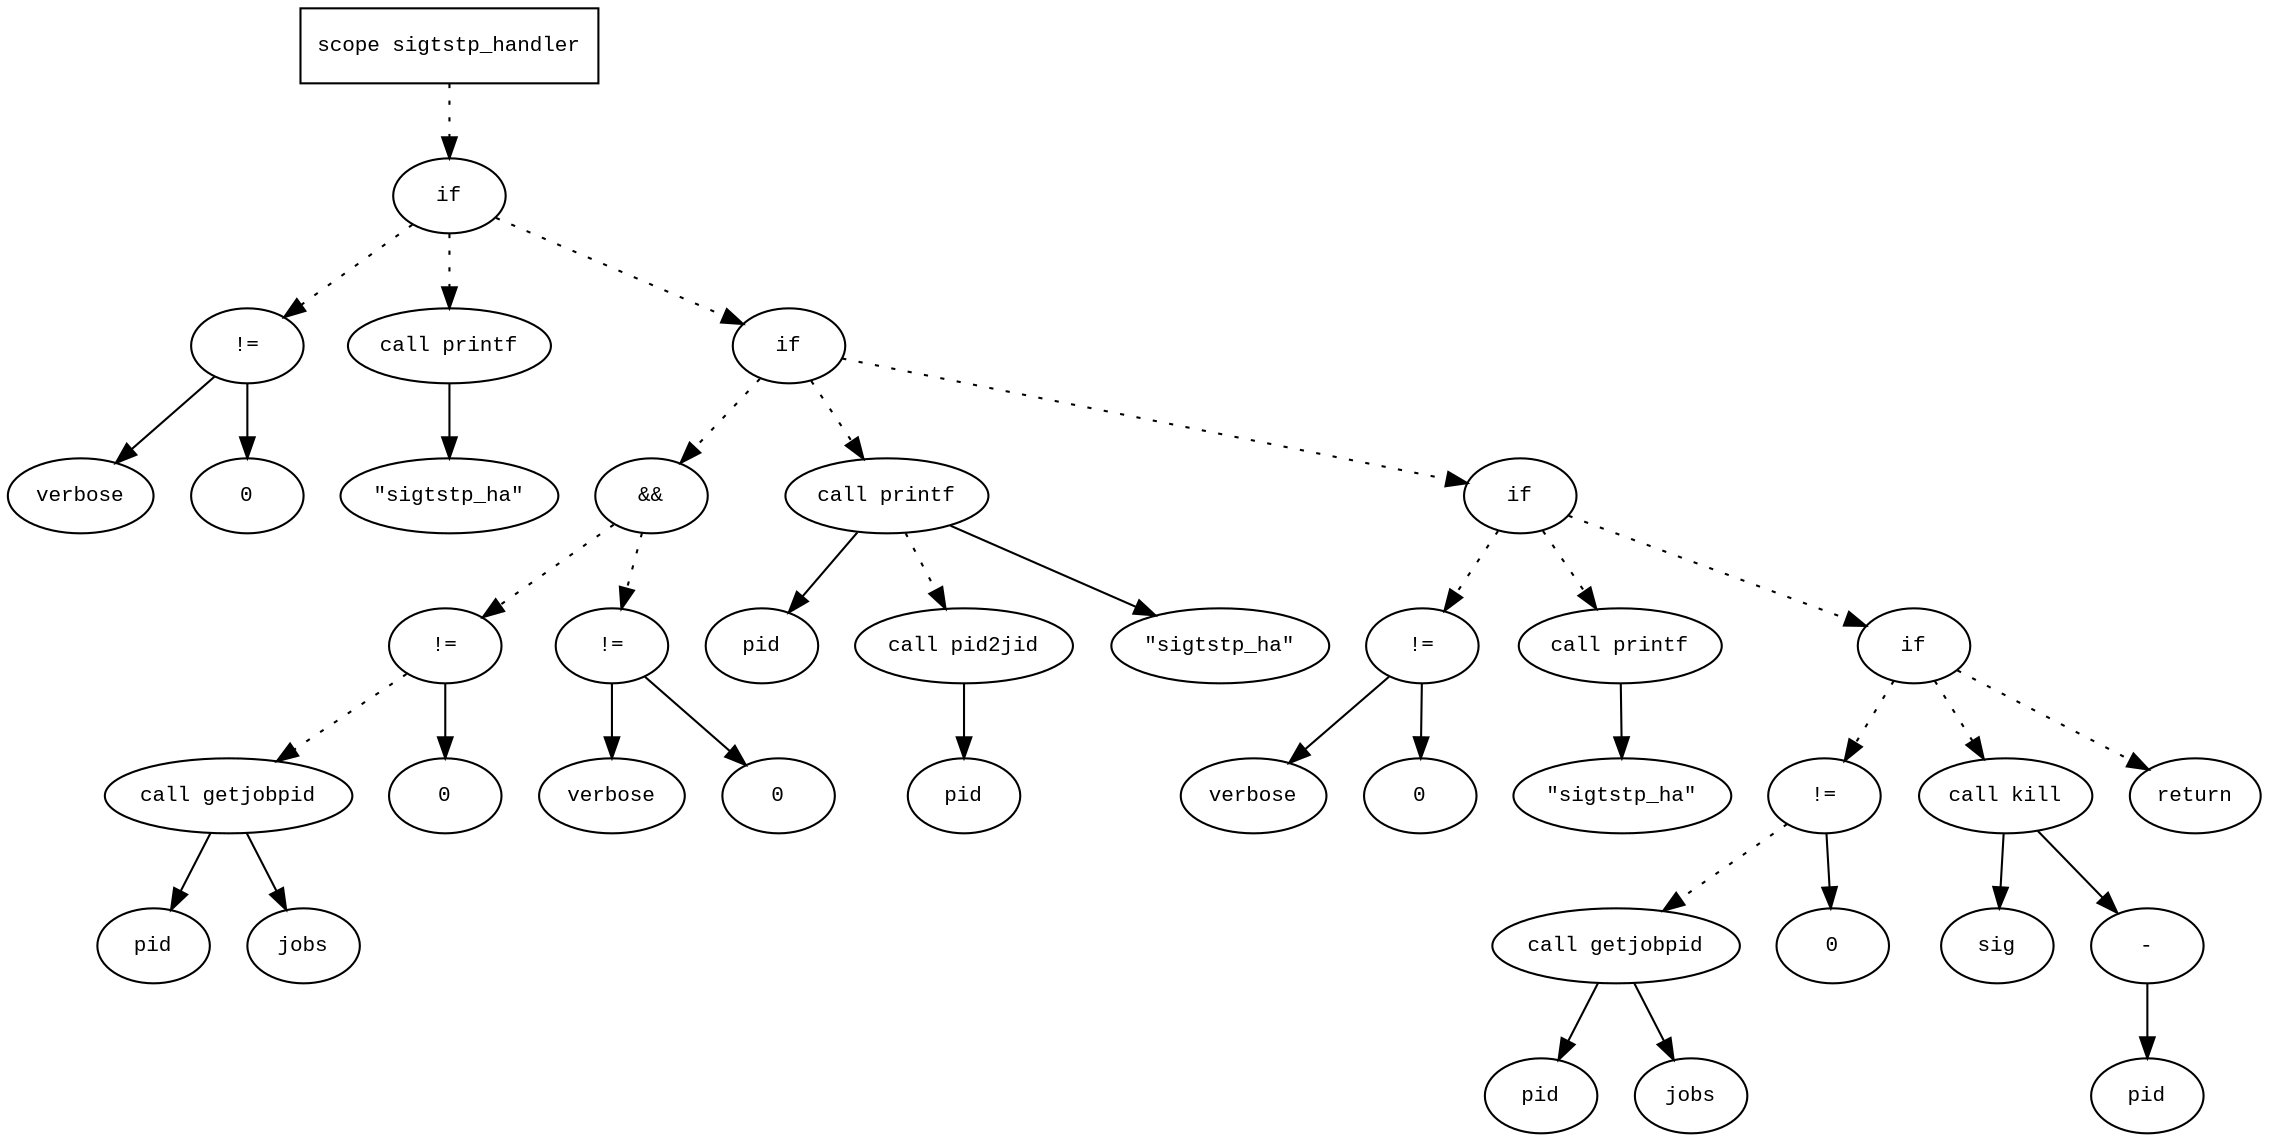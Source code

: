 digraph AST {
  graph [fontname="Times New Roman",fontsize=10];
  node  [fontname="Courier New",fontsize=10];
  edge  [fontname="Times New Roman",fontsize=10];

  node1 [label="scope sigtstp_handler",shape=box];
  node2 [label="if",shape=ellipse];
  node1 -> node2 [style=dotted];
  node3 [label="!=",shape=ellipse];
  node4 [label="verbose",shape=ellipse];
  node3 -> node4;
  node5 [label="0",shape=ellipse];
  node3 -> node5;
  node2 -> node3 [style=dotted];
  node6 [label="call printf",shape=ellipse];
  node7 [label="\"sigtstp_ha\"",shape=ellipse];
  node6 -> node7;
  node2 -> node6 [style=dotted];
  node8 [label="if",shape=ellipse];
  node2 -> node8 [style=dotted];
  node9 [label="&&",shape=ellipse];
  node10 [label="!=",shape=ellipse];
  node11 [label="call getjobpid",shape=ellipse];
  node12 [label="pid",shape=ellipse];
  node11 -> node12;
  node13 [label="jobs",shape=ellipse];
  node11 -> node13;
  node10 -> node11 [style=dotted];
  node14 [label="0",shape=ellipse];
  node10 -> node14;
  node9 -> node10 [style=dotted];
  node15 [label="!=",shape=ellipse];
  node16 [label="verbose",shape=ellipse];
  node15 -> node16;
  node17 [label="0",shape=ellipse];
  node15 -> node17;
  node9 -> node15 [style=dotted];
  node8 -> node9 [style=dotted];
  node18 [label="call printf",shape=ellipse];
  node19 [label="pid",shape=ellipse];
  node18 -> node19;
  node20 [label="call pid2jid",shape=ellipse];
  node21 [label="pid",shape=ellipse];
  node20 -> node21;
  node18 -> node20 [style=dotted];
  node22 [label="\"sigtstp_ha\"",shape=ellipse];
  node18 -> node22;
  node8 -> node18 [style=dotted];
  node23 [label="if",shape=ellipse];
  node8 -> node23 [style=dotted];
  node24 [label="!=",shape=ellipse];
  node25 [label="verbose",shape=ellipse];
  node24 -> node25;
  node26 [label="0",shape=ellipse];
  node24 -> node26;
  node23 -> node24 [style=dotted];
  node27 [label="call printf",shape=ellipse];
  node28 [label="\"sigtstp_ha\"",shape=ellipse];
  node27 -> node28;
  node23 -> node27 [style=dotted];
  node29 [label="if",shape=ellipse];
  node23 -> node29 [style=dotted];
  node30 [label="!=",shape=ellipse];
  node31 [label="call getjobpid",shape=ellipse];
  node32 [label="pid",shape=ellipse];
  node31 -> node32;
  node33 [label="jobs",shape=ellipse];
  node31 -> node33;
  node30 -> node31 [style=dotted];
  node34 [label="0",shape=ellipse];
  node30 -> node34;
  node29 -> node30 [style=dotted];
  node35 [label="call kill",shape=ellipse];
  node36 [label="sig",shape=ellipse];
  node35 -> node36;
  node37 [label="-",shape=ellipse];
  node38 [label="pid",shape=ellipse];
  node37 -> node38;
  node35 -> node37;
  node29 -> node35 [style=dotted];
  node39 [label="return",shape=ellipse];
  node29 -> node39 [style=dotted];
} 
